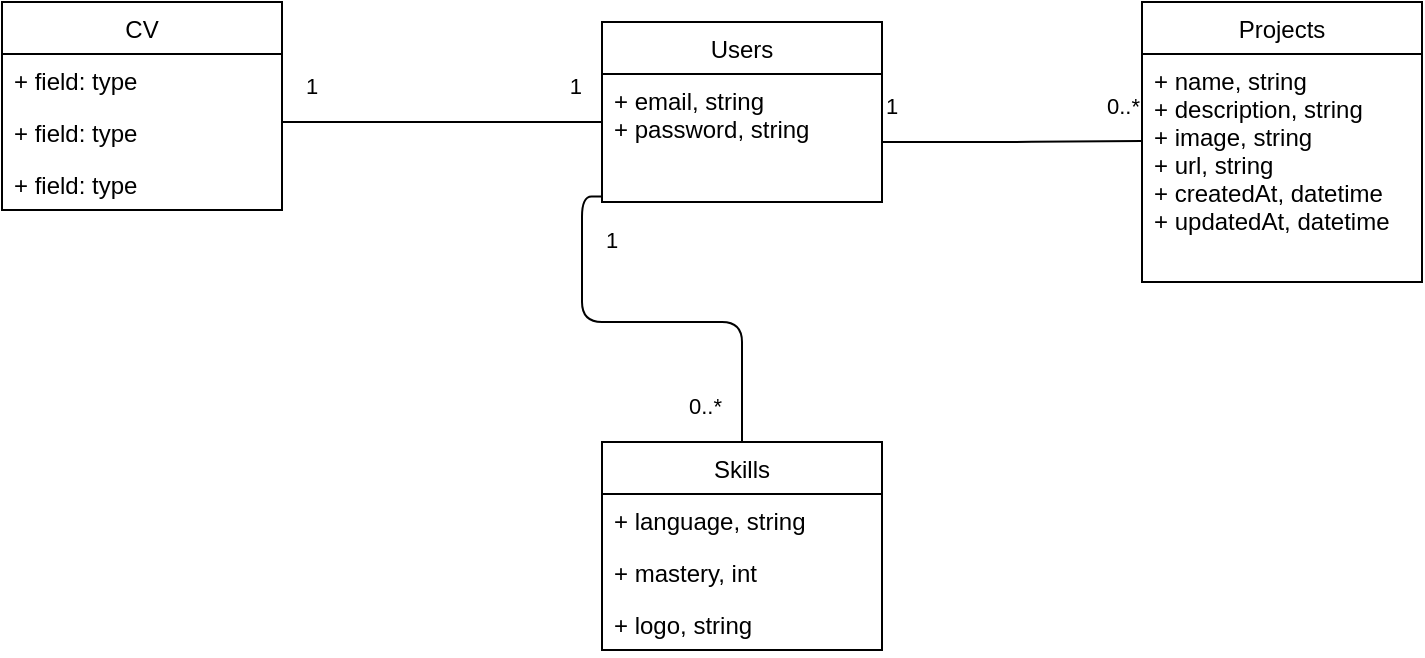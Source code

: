 <mxfile>
    <diagram id="Jdyn4hRvDyhp7hfc_PZu" name="Page-1">
        <mxGraphModel dx="749" dy="630" grid="1" gridSize="10" guides="1" tooltips="1" connect="1" arrows="1" fold="1" page="1" pageScale="1" pageWidth="850" pageHeight="1100" math="0" shadow="0">
            <root>
                <mxCell id="0"/>
                <mxCell id="1" parent="0"/>
                <mxCell id="4" value="Users" style="swimlane;fontStyle=0;childLayout=stackLayout;horizontal=1;startSize=26;fillColor=none;horizontalStack=0;resizeParent=1;resizeParentMax=0;resizeLast=0;collapsible=1;marginBottom=0;" vertex="1" parent="1">
                    <mxGeometry x="310" y="260" width="140" height="90" as="geometry"/>
                </mxCell>
                <mxCell id="5" value="+ email, string&#10;+ password, string" style="text;strokeColor=none;fillColor=none;align=left;verticalAlign=top;spacingLeft=4;spacingRight=4;overflow=hidden;rotatable=0;points=[[0,0.5],[1,0.5]];portConstraint=eastwest;" vertex="1" parent="4">
                    <mxGeometry y="26" width="140" height="64" as="geometry"/>
                </mxCell>
                <mxCell id="10" value="Projects" style="swimlane;fontStyle=0;childLayout=stackLayout;horizontal=1;startSize=26;fillColor=none;horizontalStack=0;resizeParent=1;resizeParentMax=0;resizeLast=0;collapsible=1;marginBottom=0;" vertex="1" parent="1">
                    <mxGeometry x="580" y="250" width="140" height="140" as="geometry"/>
                </mxCell>
                <mxCell id="11" value="+ name, string&#10;+ description, string&#10;+ image, string&#10;+ url, string&#10;+ createdAt, datetime&#10;+ updatedAt, datetime&#10;" style="text;strokeColor=none;fillColor=none;align=left;verticalAlign=top;spacingLeft=4;spacingRight=4;overflow=hidden;rotatable=0;points=[[0,0.5],[1,0.5]];portConstraint=eastwest;" vertex="1" parent="10">
                    <mxGeometry y="26" width="140" height="114" as="geometry"/>
                </mxCell>
                <mxCell id="12" value="Skills" style="swimlane;fontStyle=0;childLayout=stackLayout;horizontal=1;startSize=26;fillColor=none;horizontalStack=0;resizeParent=1;resizeParentMax=0;resizeLast=0;collapsible=1;marginBottom=0;" vertex="1" parent="1">
                    <mxGeometry x="310" y="470" width="140" height="104" as="geometry"/>
                </mxCell>
                <mxCell id="13" value="+ language, string" style="text;strokeColor=none;fillColor=none;align=left;verticalAlign=top;spacingLeft=4;spacingRight=4;overflow=hidden;rotatable=0;points=[[0,0.5],[1,0.5]];portConstraint=eastwest;" vertex="1" parent="12">
                    <mxGeometry y="26" width="140" height="26" as="geometry"/>
                </mxCell>
                <mxCell id="14" value="+ mastery, int" style="text;strokeColor=none;fillColor=none;align=left;verticalAlign=top;spacingLeft=4;spacingRight=4;overflow=hidden;rotatable=0;points=[[0,0.5],[1,0.5]];portConstraint=eastwest;" vertex="1" parent="12">
                    <mxGeometry y="52" width="140" height="26" as="geometry"/>
                </mxCell>
                <mxCell id="15" value="+ logo, string" style="text;strokeColor=none;fillColor=none;align=left;verticalAlign=top;spacingLeft=4;spacingRight=4;overflow=hidden;rotatable=0;points=[[0,0.5],[1,0.5]];portConstraint=eastwest;" vertex="1" parent="12">
                    <mxGeometry y="78" width="140" height="26" as="geometry"/>
                </mxCell>
                <mxCell id="16" value="CV" style="swimlane;fontStyle=0;childLayout=stackLayout;horizontal=1;startSize=26;fillColor=none;horizontalStack=0;resizeParent=1;resizeParentMax=0;resizeLast=0;collapsible=1;marginBottom=0;" vertex="1" parent="1">
                    <mxGeometry x="10" y="250" width="140" height="104" as="geometry"/>
                </mxCell>
                <mxCell id="17" value="+ field: type" style="text;strokeColor=none;fillColor=none;align=left;verticalAlign=top;spacingLeft=4;spacingRight=4;overflow=hidden;rotatable=0;points=[[0,0.5],[1,0.5]];portConstraint=eastwest;" vertex="1" parent="16">
                    <mxGeometry y="26" width="140" height="26" as="geometry"/>
                </mxCell>
                <mxCell id="18" value="+ field: type" style="text;strokeColor=none;fillColor=none;align=left;verticalAlign=top;spacingLeft=4;spacingRight=4;overflow=hidden;rotatable=0;points=[[0,0.5],[1,0.5]];portConstraint=eastwest;" vertex="1" parent="16">
                    <mxGeometry y="52" width="140" height="26" as="geometry"/>
                </mxCell>
                <mxCell id="19" value="+ field: type" style="text;strokeColor=none;fillColor=none;align=left;verticalAlign=top;spacingLeft=4;spacingRight=4;overflow=hidden;rotatable=0;points=[[0,0.5],[1,0.5]];portConstraint=eastwest;" vertex="1" parent="16">
                    <mxGeometry y="78" width="140" height="26" as="geometry"/>
                </mxCell>
                <mxCell id="22" value="" style="endArrow=none;html=1;edgeStyle=orthogonalEdgeStyle;" edge="1" parent="1">
                    <mxGeometry relative="1" as="geometry">
                        <mxPoint x="450" y="320" as="sourcePoint"/>
                        <mxPoint x="580" y="319.5" as="targetPoint"/>
                        <Array as="points">
                            <mxPoint x="515" y="320"/>
                        </Array>
                    </mxGeometry>
                </mxCell>
                <mxCell id="23" value="1" style="edgeLabel;resizable=0;html=1;align=left;verticalAlign=bottom;" connectable="0" vertex="1" parent="22">
                    <mxGeometry x="-1" relative="1" as="geometry">
                        <mxPoint y="-10" as="offset"/>
                    </mxGeometry>
                </mxCell>
                <mxCell id="24" value="0..*" style="edgeLabel;resizable=0;html=1;align=right;verticalAlign=bottom;" connectable="0" vertex="1" parent="22">
                    <mxGeometry x="1" relative="1" as="geometry">
                        <mxPoint y="-9" as="offset"/>
                    </mxGeometry>
                </mxCell>
                <mxCell id="26" value="" style="endArrow=none;html=1;edgeStyle=orthogonalEdgeStyle;entryX=0.5;entryY=0;entryDx=0;entryDy=0;exitX=-0.003;exitY=0.958;exitDx=0;exitDy=0;exitPerimeter=0;" edge="1" parent="1" source="5" target="12">
                    <mxGeometry relative="1" as="geometry">
                        <mxPoint x="380" y="360" as="sourcePoint"/>
                        <mxPoint x="260" y="450" as="targetPoint"/>
                    </mxGeometry>
                </mxCell>
                <mxCell id="27" value="1" style="edgeLabel;resizable=0;html=1;align=left;verticalAlign=bottom;" connectable="0" vertex="1" parent="26">
                    <mxGeometry x="-1" relative="1" as="geometry">
                        <mxPoint y="30" as="offset"/>
                    </mxGeometry>
                </mxCell>
                <mxCell id="28" value="0..*" style="edgeLabel;resizable=0;html=1;align=right;verticalAlign=bottom;" connectable="0" vertex="1" parent="26">
                    <mxGeometry x="1" relative="1" as="geometry">
                        <mxPoint x="-10" y="-10" as="offset"/>
                    </mxGeometry>
                </mxCell>
                <mxCell id="29" value="" style="endArrow=none;html=1;edgeStyle=orthogonalEdgeStyle;" edge="1" parent="1">
                    <mxGeometry relative="1" as="geometry">
                        <mxPoint x="150" y="310" as="sourcePoint"/>
                        <mxPoint x="310" y="310" as="targetPoint"/>
                    </mxGeometry>
                </mxCell>
                <mxCell id="30" value="1" style="edgeLabel;resizable=0;html=1;align=left;verticalAlign=bottom;" connectable="0" vertex="1" parent="29">
                    <mxGeometry x="-1" relative="1" as="geometry">
                        <mxPoint x="10" y="-10" as="offset"/>
                    </mxGeometry>
                </mxCell>
                <mxCell id="31" value="1" style="edgeLabel;resizable=0;html=1;align=right;verticalAlign=bottom;" connectable="0" vertex="1" parent="29">
                    <mxGeometry x="1" relative="1" as="geometry">
                        <mxPoint x="-10" y="-10" as="offset"/>
                    </mxGeometry>
                </mxCell>
            </root>
        </mxGraphModel>
    </diagram>
</mxfile>